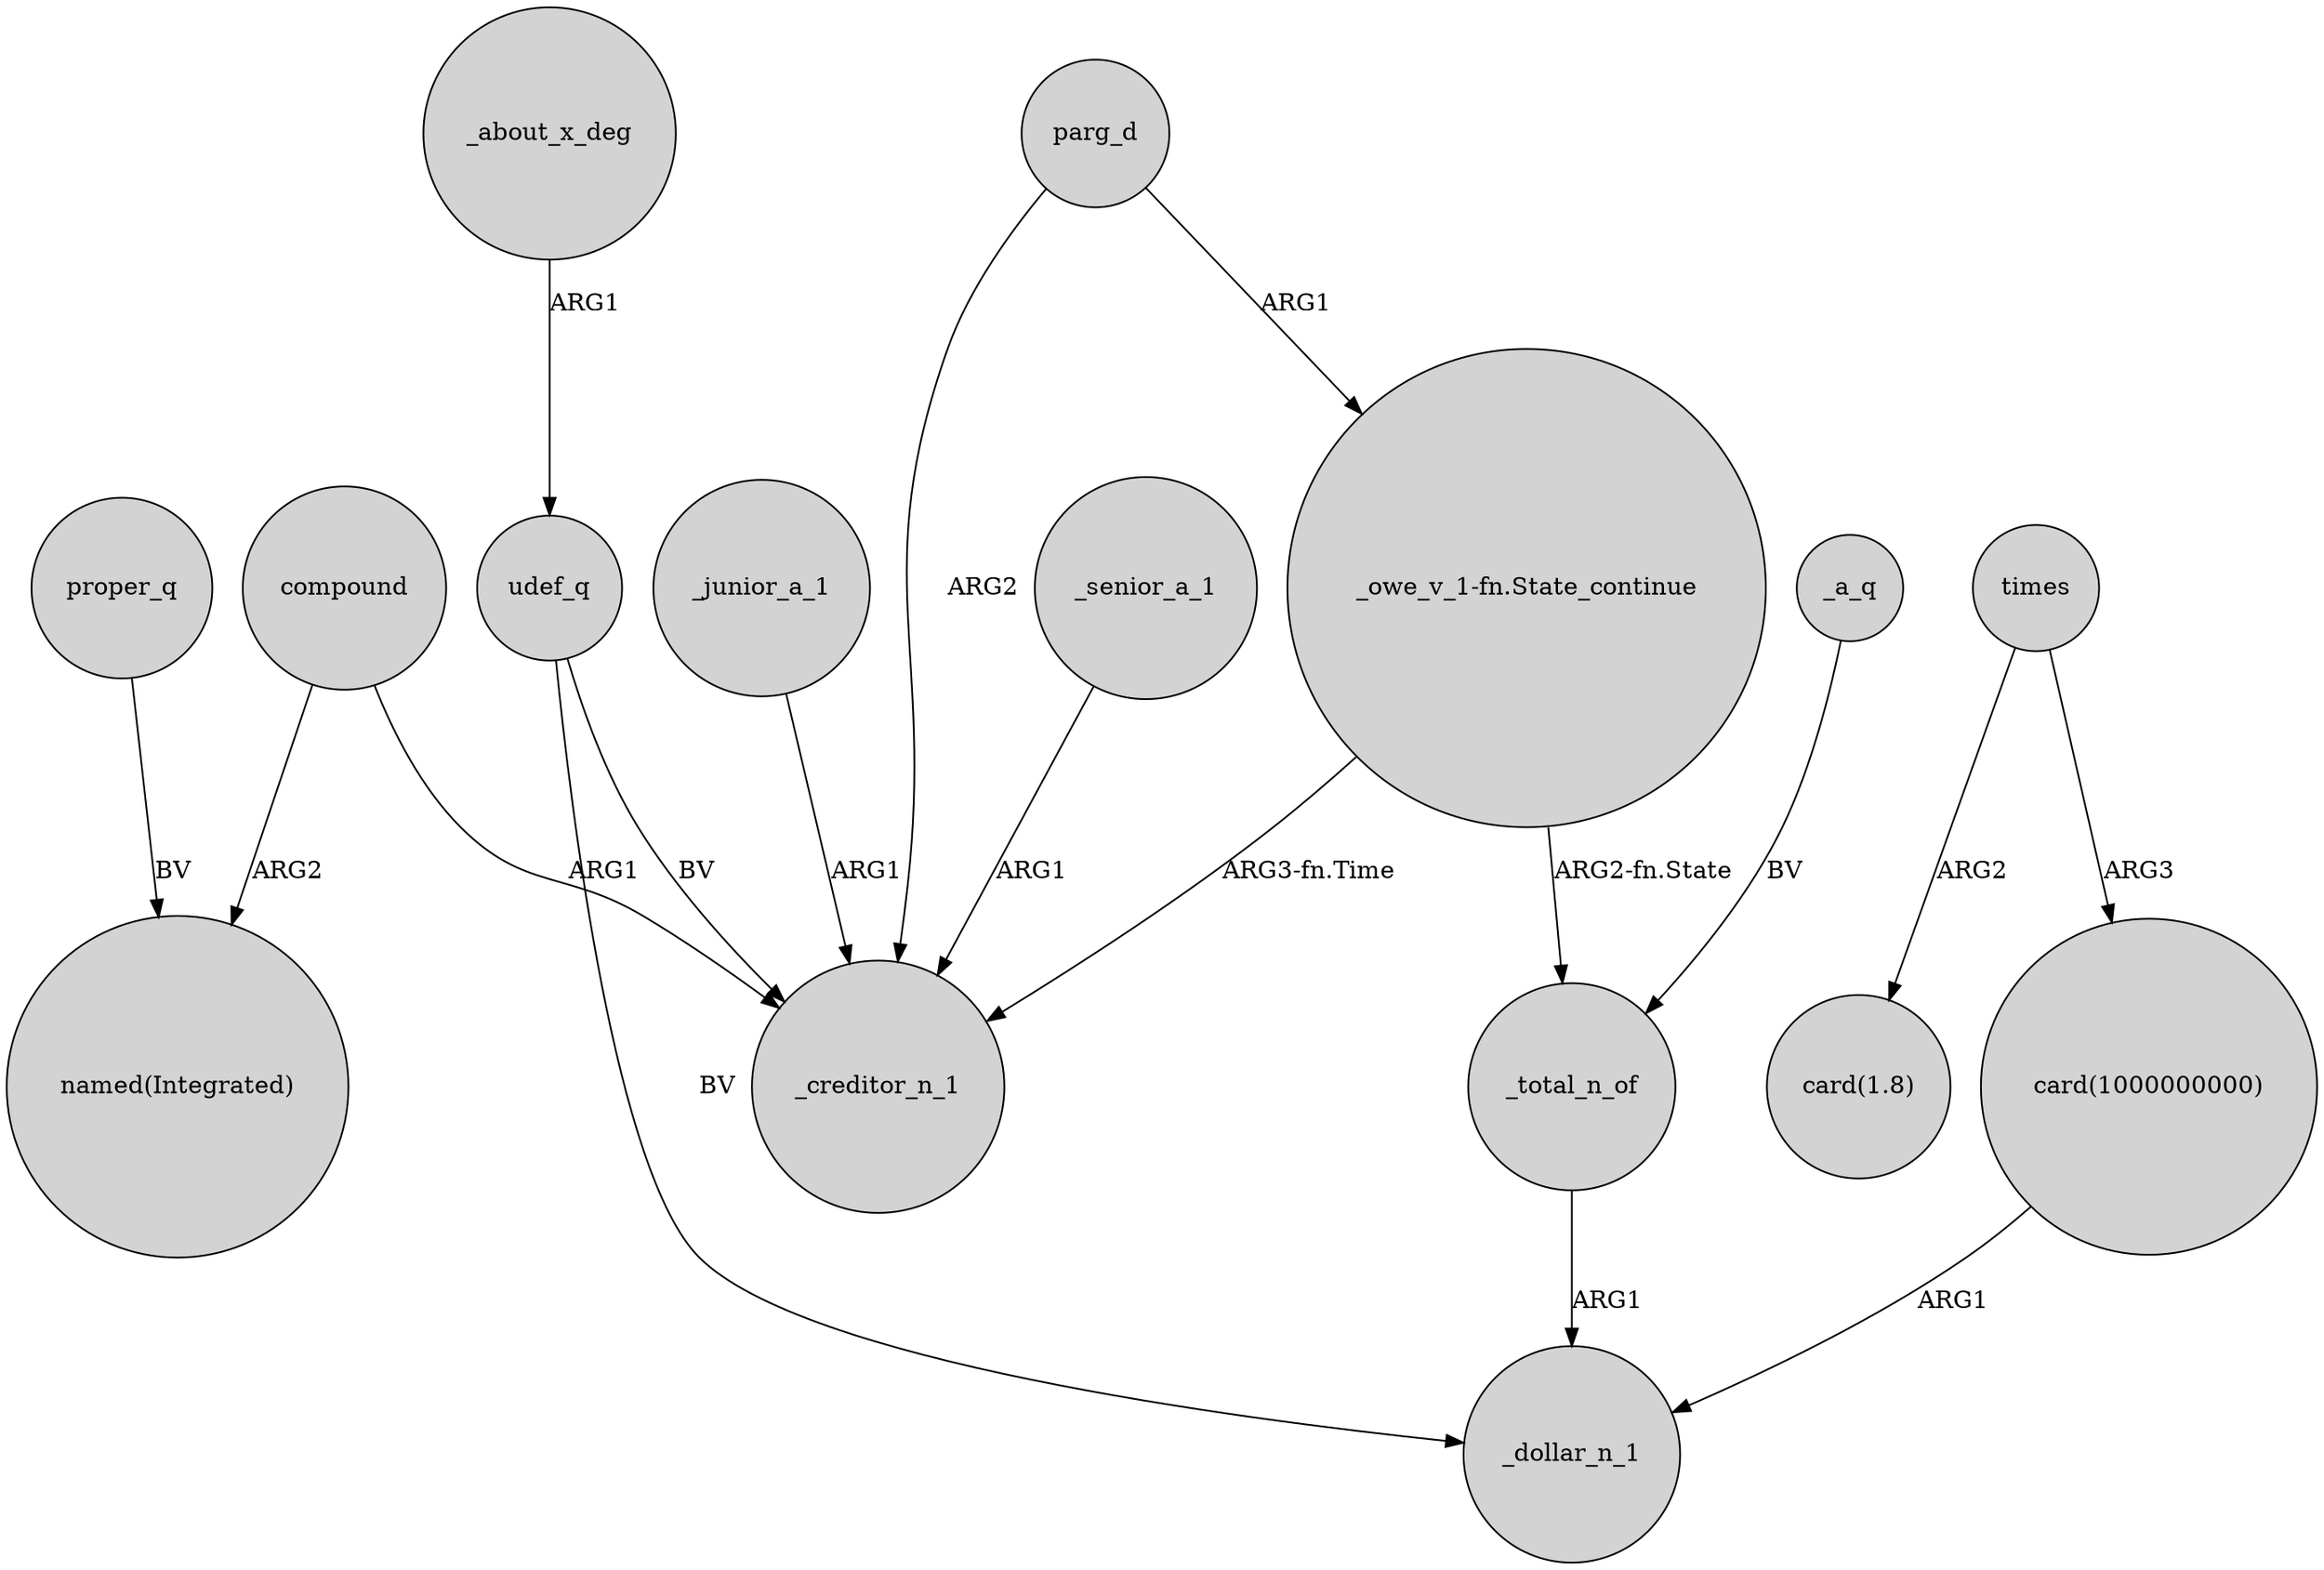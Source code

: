 digraph {
	node [shape=circle style=filled]
	"card(1000000000)" -> _dollar_n_1 [label=ARG1]
	_junior_a_1 -> _creditor_n_1 [label=ARG1]
	_total_n_of -> _dollar_n_1 [label=ARG1]
	_senior_a_1 -> _creditor_n_1 [label=ARG1]
	proper_q -> "named(Integrated)" [label=BV]
	"_owe_v_1-fn.State_continue" -> _creditor_n_1 [label="ARG3-fn.Time"]
	_a_q -> _total_n_of [label=BV]
	times -> "card(1000000000)" [label=ARG3]
	compound -> "named(Integrated)" [label=ARG2]
	udef_q -> _dollar_n_1 [label=BV]
	udef_q -> _creditor_n_1 [label=BV]
	parg_d -> "_owe_v_1-fn.State_continue" [label=ARG1]
	_about_x_deg -> udef_q [label=ARG1]
	compound -> _creditor_n_1 [label=ARG1]
	"_owe_v_1-fn.State_continue" -> _total_n_of [label="ARG2-fn.State"]
	times -> "card(1.8)" [label=ARG2]
	parg_d -> _creditor_n_1 [label=ARG2]
}
